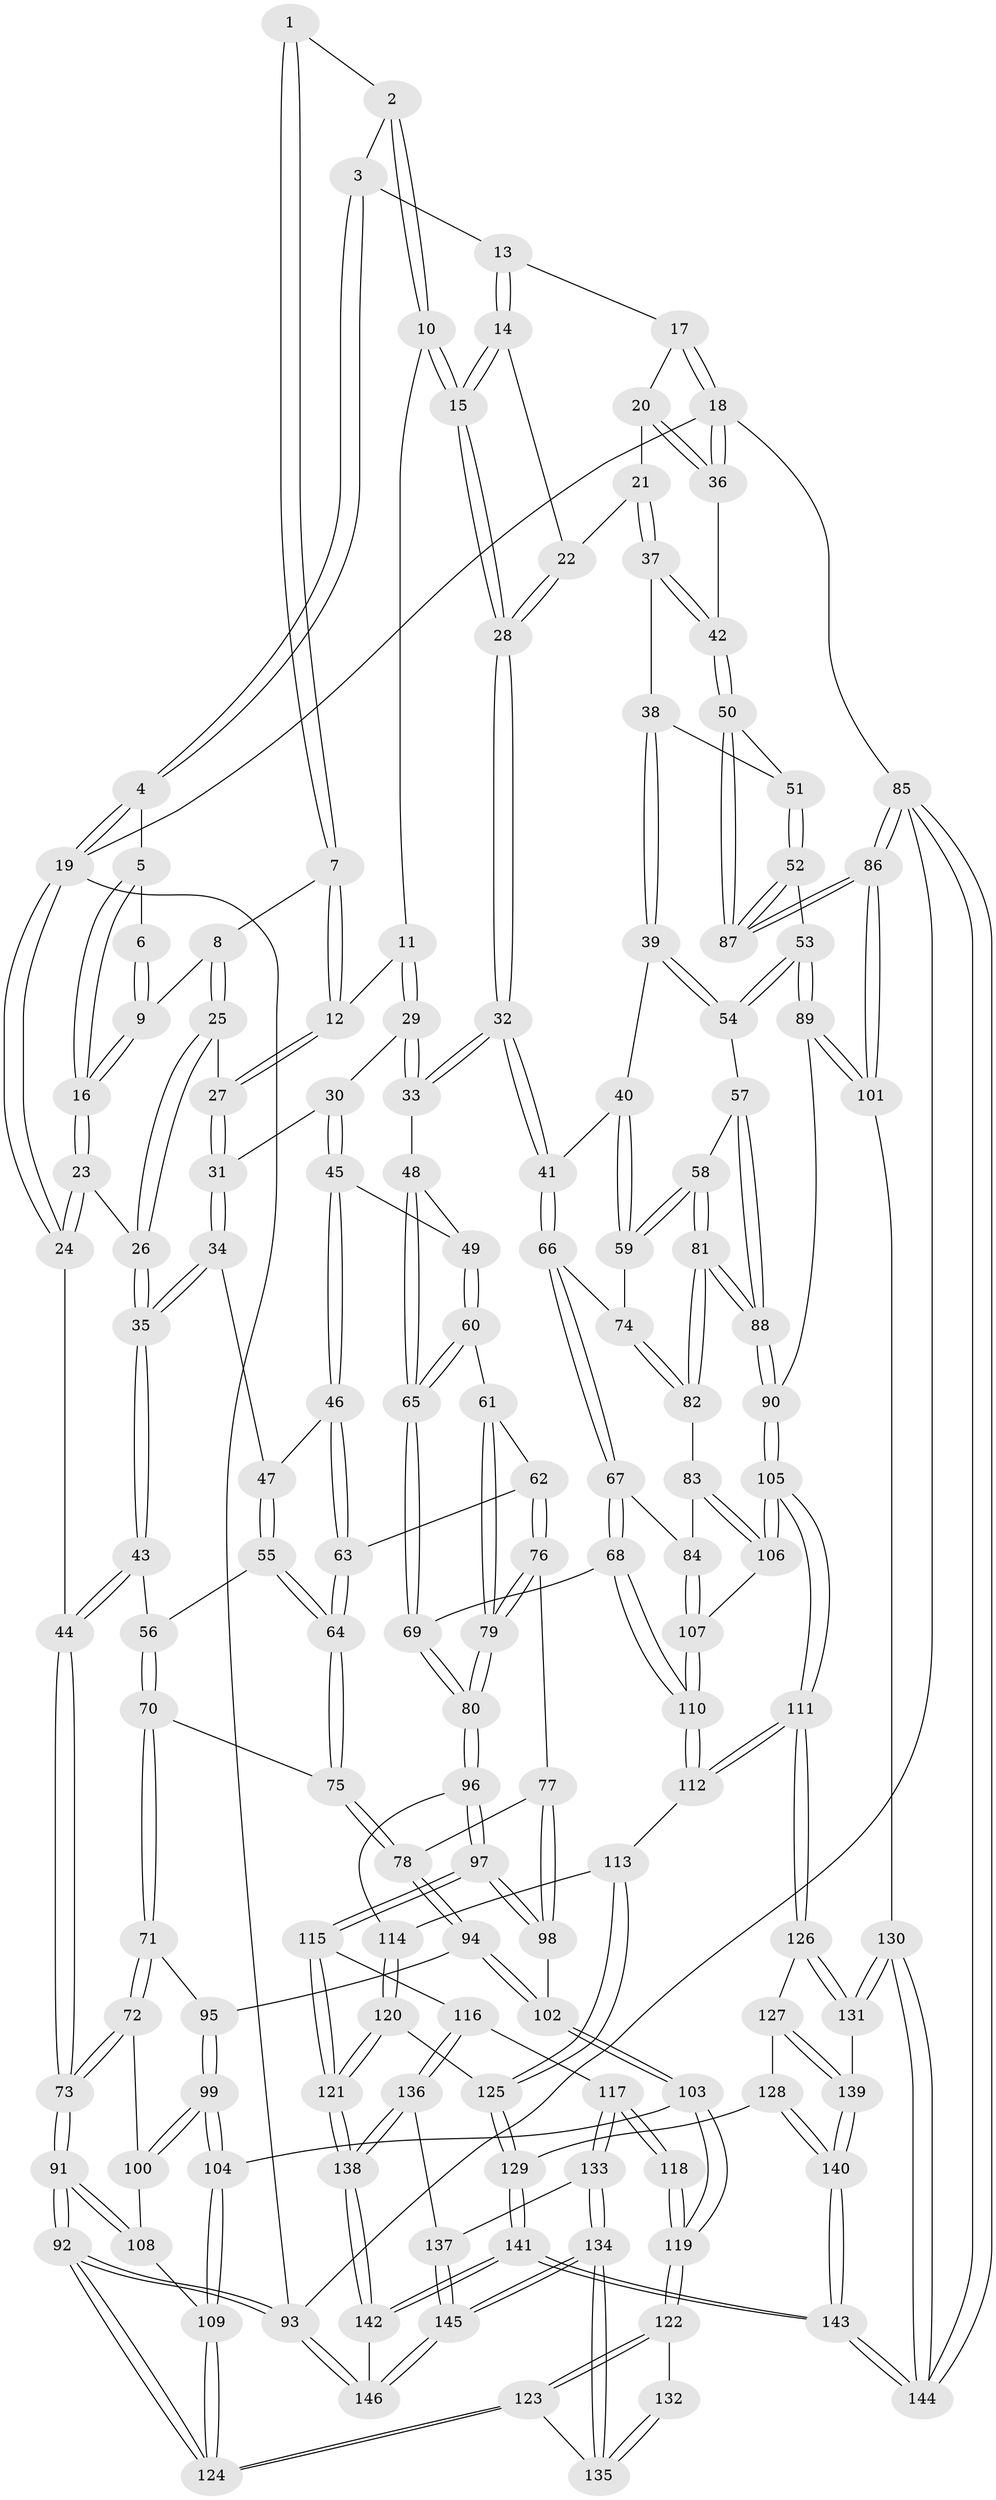 // Generated by graph-tools (version 1.1) at 2025/03/03/09/25 03:03:27]
// undirected, 146 vertices, 362 edges
graph export_dot {
graph [start="1"]
  node [color=gray90,style=filled];
  1 [pos="+0.37358557129619985+0"];
  2 [pos="+0.448405788082754+0"];
  3 [pos="+0.4545660315618799+0"];
  4 [pos="+0+0"];
  5 [pos="+0+0"];
  6 [pos="+0.2394491885298013+0.051503406899788454"];
  7 [pos="+0.3104262161371809+0.10876492661130238"];
  8 [pos="+0.2870821383592391+0.10983635978784308"];
  9 [pos="+0.24341697846896274+0.09221961025718518"];
  10 [pos="+0.4377618631781216+0.14592830427288753"];
  11 [pos="+0.402392646909182+0.17212182926525676"];
  12 [pos="+0.3220418693012142+0.12014664825398051"];
  13 [pos="+0.6824307022380245+0"];
  14 [pos="+0.6819087102053445+0"];
  15 [pos="+0.5917695384865088+0.184210241504835"];
  16 [pos="+0.16922753061709375+0.13065966386985203"];
  17 [pos="+0.8378785943765886+0"];
  18 [pos="+1+0"];
  19 [pos="+0+0"];
  20 [pos="+0.8591447437145232+0.1890841621449478"];
  21 [pos="+0.8479823808938084+0.2020463816523934"];
  22 [pos="+0.7905949662124356+0.1684097614827302"];
  23 [pos="+0.15436654496883284+0.17544878517432078"];
  24 [pos="+0+0"];
  25 [pos="+0.2492630703929044+0.20412965072260955"];
  26 [pos="+0.1598155817262087+0.20566636910403355"];
  27 [pos="+0.28289031560407757+0.2215386141824355"];
  28 [pos="+0.6148381424292465+0.25116541706353396"];
  29 [pos="+0.3943537384765317+0.19949787977587188"];
  30 [pos="+0.374134447746128+0.2342985547722226"];
  31 [pos="+0.31335764806925065+0.2476725235834267"];
  32 [pos="+0.6112077750769072+0.30620926875063786"];
  33 [pos="+0.5828801934529475+0.31902612122035096"];
  34 [pos="+0.2813917573741795+0.3047976351086096"];
  35 [pos="+0.11335750459228766+0.32188646516338104"];
  36 [pos="+1+0"];
  37 [pos="+0.8532973502942514+0.22191199739026127"];
  38 [pos="+0.8521812762649138+0.24000320108576262"];
  39 [pos="+0.8172285380860638+0.32091090293367475"];
  40 [pos="+0.7639806214985227+0.3416149055764651"];
  41 [pos="+0.6530754126388403+0.34029386526208677"];
  42 [pos="+1+0.23767751951067767"];
  43 [pos="+0.11057344524657951+0.3249541972267252"];
  44 [pos="+0+0.24809333144932888"];
  45 [pos="+0.4182271328122708+0.33287598225007226"];
  46 [pos="+0.36344401853521274+0.38052575437324115"];
  47 [pos="+0.2935367830880509+0.32637018476447793"];
  48 [pos="+0.5693041572170786+0.32767834447581773"];
  49 [pos="+0.5081053084897729+0.3468612644329655"];
  50 [pos="+1+0.27102148692762684"];
  51 [pos="+0.8920593559826746+0.26300861056723635"];
  52 [pos="+1+0.4202220899119429"];
  53 [pos="+1+0.4452442348007382"];
  54 [pos="+0.9601682680652041+0.4434597715154098"];
  55 [pos="+0.24507028482095816+0.42326433782458694"];
  56 [pos="+0.11140233856314564+0.32754586140486297"];
  57 [pos="+0.9142274786657779+0.46735641615354667"];
  58 [pos="+0.8462870117404598+0.4943204728584"];
  59 [pos="+0.7989967556241783+0.46050324833427747"];
  60 [pos="+0.4711679904124559+0.4298441934265133"];
  61 [pos="+0.41681970605563196+0.4670768695780845"];
  62 [pos="+0.3624539548630216+0.43677596474789365"];
  63 [pos="+0.3522533552478591+0.42396274542096046"];
  64 [pos="+0.26399021003689055+0.44837797485208064"];
  65 [pos="+0.5339937902061992+0.5255232645179513"];
  66 [pos="+0.6671729067063084+0.4448011669682418"];
  67 [pos="+0.6007170605307125+0.5809780602761405"];
  68 [pos="+0.5980108516842685+0.5822108809582268"];
  69 [pos="+0.5438220361605004+0.6031740950795303"];
  70 [pos="+0.09911279510041832+0.4537532746873654"];
  71 [pos="+0.05737829411060597+0.5205470921601705"];
  72 [pos="+0.02800056022361625+0.5437079970926695"];
  73 [pos="+0+0.5443047092128506"];
  74 [pos="+0.7220551994863937+0.4754566237710583"];
  75 [pos="+0.2401877296993465+0.5239846845078074"];
  76 [pos="+0.3406909153731444+0.5519930792241033"];
  77 [pos="+0.32040111369156143+0.555198404011167"];
  78 [pos="+0.24541175998532352+0.556269180445299"];
  79 [pos="+0.45821735075432046+0.5922935320801668"];
  80 [pos="+0.5058821182537757+0.6386002507574456"];
  81 [pos="+0.7960470305803096+0.5809708752498842"];
  82 [pos="+0.7670402197222728+0.5825196832289592"];
  83 [pos="+0.7588969972084117+0.5863850864367197"];
  84 [pos="+0.6569945096534128+0.5918099187506277"];
  85 [pos="+1+1"];
  86 [pos="+1+0.7621057172374378"];
  87 [pos="+1+0.4044044264538969"];
  88 [pos="+0.8729124135843895+0.6626613930912011"];
  89 [pos="+0.9049795010027419+0.7000936767152641"];
  90 [pos="+0.9014373662526568+0.7003870386808901"];
  91 [pos="+0+0.7577662363585395"];
  92 [pos="+0+0.9650811397803813"];
  93 [pos="+0+1"];
  94 [pos="+0.2380790242029648+0.5704415829324492"];
  95 [pos="+0.17433678163115632+0.5678156078252311"];
  96 [pos="+0.5035828729534474+0.6488292876446277"];
  97 [pos="+0.49345964219680105+0.6631822135997444"];
  98 [pos="+0.3413244888052634+0.6468455699445933"];
  99 [pos="+0.09075536438349004+0.6353675807711989"];
  100 [pos="+0.07560183881786947+0.6259933108314155"];
  101 [pos="+0.9530223189245108+0.7150297629858116"];
  102 [pos="+0.23591186654449178+0.659640415039579"];
  103 [pos="+0.21826889242208222+0.7039562779226136"];
  104 [pos="+0.15028073492787505+0.6983882292837015"];
  105 [pos="+0.8468856830989423+0.7505947017334825"];
  106 [pos="+0.7400719169976109+0.6856548807909719"];
  107 [pos="+0.7126177037277854+0.6954111073360528"];
  108 [pos="+0.04931006920762836+0.6570316536027659"];
  109 [pos="+0.012955334312563125+0.8050184000825855"];
  110 [pos="+0.6983558414086334+0.7124407173939858"];
  111 [pos="+0.845276163376845+0.7534892935524906"];
  112 [pos="+0.6808577203882928+0.7422099764195528"];
  113 [pos="+0.6671016213609874+0.7537280447492267"];
  114 [pos="+0.5578816555701838+0.6859875322099261"];
  115 [pos="+0.49068837156775164+0.6700306299601532"];
  116 [pos="+0.3828958579077494+0.7646662144067109"];
  117 [pos="+0.2481163856066834+0.7453249492815234"];
  118 [pos="+0.2437696067143416+0.7413783163688862"];
  119 [pos="+0.22146644377816113+0.7101335246815023"];
  120 [pos="+0.6281940284803482+0.857582782650404"];
  121 [pos="+0.5491504154129838+0.8950662412098478"];
  122 [pos="+0.11149179310764645+0.8377323314186631"];
  123 [pos="+0.07201523413245191+0.8645486300909431"];
  124 [pos="+0+0.8535026670196776"];
  125 [pos="+0.6786493820286637+0.8374886941117019"];
  126 [pos="+0.8272810678239372+0.8077915771652859"];
  127 [pos="+0.7815841817567325+0.8328914082598512"];
  128 [pos="+0.7479833971097063+0.8445202987260099"];
  129 [pos="+0.6988984614393414+0.8470796633330718"];
  130 [pos="+0.9339791500728758+0.9276102383254479"];
  131 [pos="+0.8635925276148171+0.8597840317445307"];
  132 [pos="+0.1819306246487023+0.8156704162800361"];
  133 [pos="+0.2506712532360501+0.7875167163703137"];
  134 [pos="+0.19404597303058366+0.9208905836475676"];
  135 [pos="+0.17826614962806456+0.9105113310420456"];
  136 [pos="+0.38463871184872966+0.8137443897606211"];
  137 [pos="+0.320828940324569+0.9112677416045285"];
  138 [pos="+0.5237687810292666+0.9449609332449413"];
  139 [pos="+0.8072240744977572+0.9377189669784327"];
  140 [pos="+0.7912857289703884+1"];
  141 [pos="+0.7173420959062896+1"];
  142 [pos="+0.48889908571134877+1"];
  143 [pos="+0.7950139213591482+1"];
  144 [pos="+1+1"];
  145 [pos="+0.2944699697159016+1"];
  146 [pos="+0.32368648941204864+1"];
  1 -- 2;
  1 -- 7;
  1 -- 7;
  2 -- 3;
  2 -- 10;
  2 -- 10;
  3 -- 4;
  3 -- 4;
  3 -- 13;
  4 -- 5;
  4 -- 19;
  4 -- 19;
  5 -- 6;
  5 -- 16;
  5 -- 16;
  6 -- 9;
  6 -- 9;
  7 -- 8;
  7 -- 12;
  7 -- 12;
  8 -- 9;
  8 -- 25;
  8 -- 25;
  9 -- 16;
  9 -- 16;
  10 -- 11;
  10 -- 15;
  10 -- 15;
  11 -- 12;
  11 -- 29;
  11 -- 29;
  12 -- 27;
  12 -- 27;
  13 -- 14;
  13 -- 14;
  13 -- 17;
  14 -- 15;
  14 -- 15;
  14 -- 22;
  15 -- 28;
  15 -- 28;
  16 -- 23;
  16 -- 23;
  17 -- 18;
  17 -- 18;
  17 -- 20;
  18 -- 19;
  18 -- 36;
  18 -- 36;
  18 -- 85;
  19 -- 24;
  19 -- 24;
  19 -- 93;
  20 -- 21;
  20 -- 36;
  20 -- 36;
  21 -- 22;
  21 -- 37;
  21 -- 37;
  22 -- 28;
  22 -- 28;
  23 -- 24;
  23 -- 24;
  23 -- 26;
  24 -- 44;
  25 -- 26;
  25 -- 26;
  25 -- 27;
  26 -- 35;
  26 -- 35;
  27 -- 31;
  27 -- 31;
  28 -- 32;
  28 -- 32;
  29 -- 30;
  29 -- 33;
  29 -- 33;
  30 -- 31;
  30 -- 45;
  30 -- 45;
  31 -- 34;
  31 -- 34;
  32 -- 33;
  32 -- 33;
  32 -- 41;
  32 -- 41;
  33 -- 48;
  34 -- 35;
  34 -- 35;
  34 -- 47;
  35 -- 43;
  35 -- 43;
  36 -- 42;
  37 -- 38;
  37 -- 42;
  37 -- 42;
  38 -- 39;
  38 -- 39;
  38 -- 51;
  39 -- 40;
  39 -- 54;
  39 -- 54;
  40 -- 41;
  40 -- 59;
  40 -- 59;
  41 -- 66;
  41 -- 66;
  42 -- 50;
  42 -- 50;
  43 -- 44;
  43 -- 44;
  43 -- 56;
  44 -- 73;
  44 -- 73;
  45 -- 46;
  45 -- 46;
  45 -- 49;
  46 -- 47;
  46 -- 63;
  46 -- 63;
  47 -- 55;
  47 -- 55;
  48 -- 49;
  48 -- 65;
  48 -- 65;
  49 -- 60;
  49 -- 60;
  50 -- 51;
  50 -- 87;
  50 -- 87;
  51 -- 52;
  51 -- 52;
  52 -- 53;
  52 -- 87;
  52 -- 87;
  53 -- 54;
  53 -- 54;
  53 -- 89;
  53 -- 89;
  54 -- 57;
  55 -- 56;
  55 -- 64;
  55 -- 64;
  56 -- 70;
  56 -- 70;
  57 -- 58;
  57 -- 88;
  57 -- 88;
  58 -- 59;
  58 -- 59;
  58 -- 81;
  58 -- 81;
  59 -- 74;
  60 -- 61;
  60 -- 65;
  60 -- 65;
  61 -- 62;
  61 -- 79;
  61 -- 79;
  62 -- 63;
  62 -- 76;
  62 -- 76;
  63 -- 64;
  63 -- 64;
  64 -- 75;
  64 -- 75;
  65 -- 69;
  65 -- 69;
  66 -- 67;
  66 -- 67;
  66 -- 74;
  67 -- 68;
  67 -- 68;
  67 -- 84;
  68 -- 69;
  68 -- 110;
  68 -- 110;
  69 -- 80;
  69 -- 80;
  70 -- 71;
  70 -- 71;
  70 -- 75;
  71 -- 72;
  71 -- 72;
  71 -- 95;
  72 -- 73;
  72 -- 73;
  72 -- 100;
  73 -- 91;
  73 -- 91;
  74 -- 82;
  74 -- 82;
  75 -- 78;
  75 -- 78;
  76 -- 77;
  76 -- 79;
  76 -- 79;
  77 -- 78;
  77 -- 98;
  77 -- 98;
  78 -- 94;
  78 -- 94;
  79 -- 80;
  79 -- 80;
  80 -- 96;
  80 -- 96;
  81 -- 82;
  81 -- 82;
  81 -- 88;
  81 -- 88;
  82 -- 83;
  83 -- 84;
  83 -- 106;
  83 -- 106;
  84 -- 107;
  84 -- 107;
  85 -- 86;
  85 -- 86;
  85 -- 144;
  85 -- 144;
  85 -- 93;
  86 -- 87;
  86 -- 87;
  86 -- 101;
  86 -- 101;
  88 -- 90;
  88 -- 90;
  89 -- 90;
  89 -- 101;
  89 -- 101;
  90 -- 105;
  90 -- 105;
  91 -- 92;
  91 -- 92;
  91 -- 108;
  91 -- 108;
  92 -- 93;
  92 -- 93;
  92 -- 124;
  92 -- 124;
  93 -- 146;
  93 -- 146;
  94 -- 95;
  94 -- 102;
  94 -- 102;
  95 -- 99;
  95 -- 99;
  96 -- 97;
  96 -- 97;
  96 -- 114;
  97 -- 98;
  97 -- 98;
  97 -- 115;
  97 -- 115;
  98 -- 102;
  99 -- 100;
  99 -- 100;
  99 -- 104;
  99 -- 104;
  100 -- 108;
  101 -- 130;
  102 -- 103;
  102 -- 103;
  103 -- 104;
  103 -- 119;
  103 -- 119;
  104 -- 109;
  104 -- 109;
  105 -- 106;
  105 -- 106;
  105 -- 111;
  105 -- 111;
  106 -- 107;
  107 -- 110;
  107 -- 110;
  108 -- 109;
  109 -- 124;
  109 -- 124;
  110 -- 112;
  110 -- 112;
  111 -- 112;
  111 -- 112;
  111 -- 126;
  111 -- 126;
  112 -- 113;
  113 -- 114;
  113 -- 125;
  113 -- 125;
  114 -- 120;
  114 -- 120;
  115 -- 116;
  115 -- 121;
  115 -- 121;
  116 -- 117;
  116 -- 136;
  116 -- 136;
  117 -- 118;
  117 -- 118;
  117 -- 133;
  117 -- 133;
  118 -- 119;
  118 -- 119;
  119 -- 122;
  119 -- 122;
  120 -- 121;
  120 -- 121;
  120 -- 125;
  121 -- 138;
  121 -- 138;
  122 -- 123;
  122 -- 123;
  122 -- 132;
  123 -- 124;
  123 -- 124;
  123 -- 135;
  125 -- 129;
  125 -- 129;
  126 -- 127;
  126 -- 131;
  126 -- 131;
  127 -- 128;
  127 -- 139;
  127 -- 139;
  128 -- 129;
  128 -- 140;
  128 -- 140;
  129 -- 141;
  129 -- 141;
  130 -- 131;
  130 -- 131;
  130 -- 144;
  130 -- 144;
  131 -- 139;
  132 -- 135;
  132 -- 135;
  133 -- 134;
  133 -- 134;
  133 -- 137;
  134 -- 135;
  134 -- 135;
  134 -- 145;
  134 -- 145;
  136 -- 137;
  136 -- 138;
  136 -- 138;
  137 -- 145;
  137 -- 145;
  138 -- 142;
  138 -- 142;
  139 -- 140;
  139 -- 140;
  140 -- 143;
  140 -- 143;
  141 -- 142;
  141 -- 142;
  141 -- 143;
  141 -- 143;
  142 -- 146;
  143 -- 144;
  143 -- 144;
  145 -- 146;
  145 -- 146;
}
